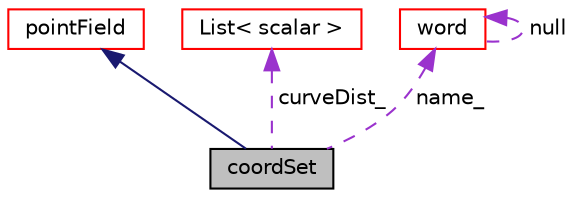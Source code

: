 digraph "coordSet"
{
  bgcolor="transparent";
  edge [fontname="Helvetica",fontsize="10",labelfontname="Helvetica",labelfontsize="10"];
  node [fontname="Helvetica",fontsize="10",shape=record];
  Node1 [label="coordSet",height=0.2,width=0.4,color="black", fillcolor="grey75", style="filled", fontcolor="black"];
  Node2 -> Node1 [dir="back",color="midnightblue",fontsize="10",style="solid",fontname="Helvetica"];
  Node2 [label="pointField",height=0.2,width=0.4,color="red",URL="$a00756.html"];
  Node3 -> Node1 [dir="back",color="darkorchid3",fontsize="10",style="dashed",label=" curveDist_" ,fontname="Helvetica"];
  Node3 [label="List\< scalar \>",height=0.2,width=0.4,color="red",URL="$a01366.html"];
  Node4 -> Node1 [dir="back",color="darkorchid3",fontsize="10",style="dashed",label=" name_" ,fontname="Helvetica"];
  Node4 [label="word",height=0.2,width=0.4,color="red",URL="$a02887.html",tooltip="A class for handling words, derived from string. "];
  Node4 -> Node4 [dir="back",color="darkorchid3",fontsize="10",style="dashed",label=" null" ,fontname="Helvetica"];
}
